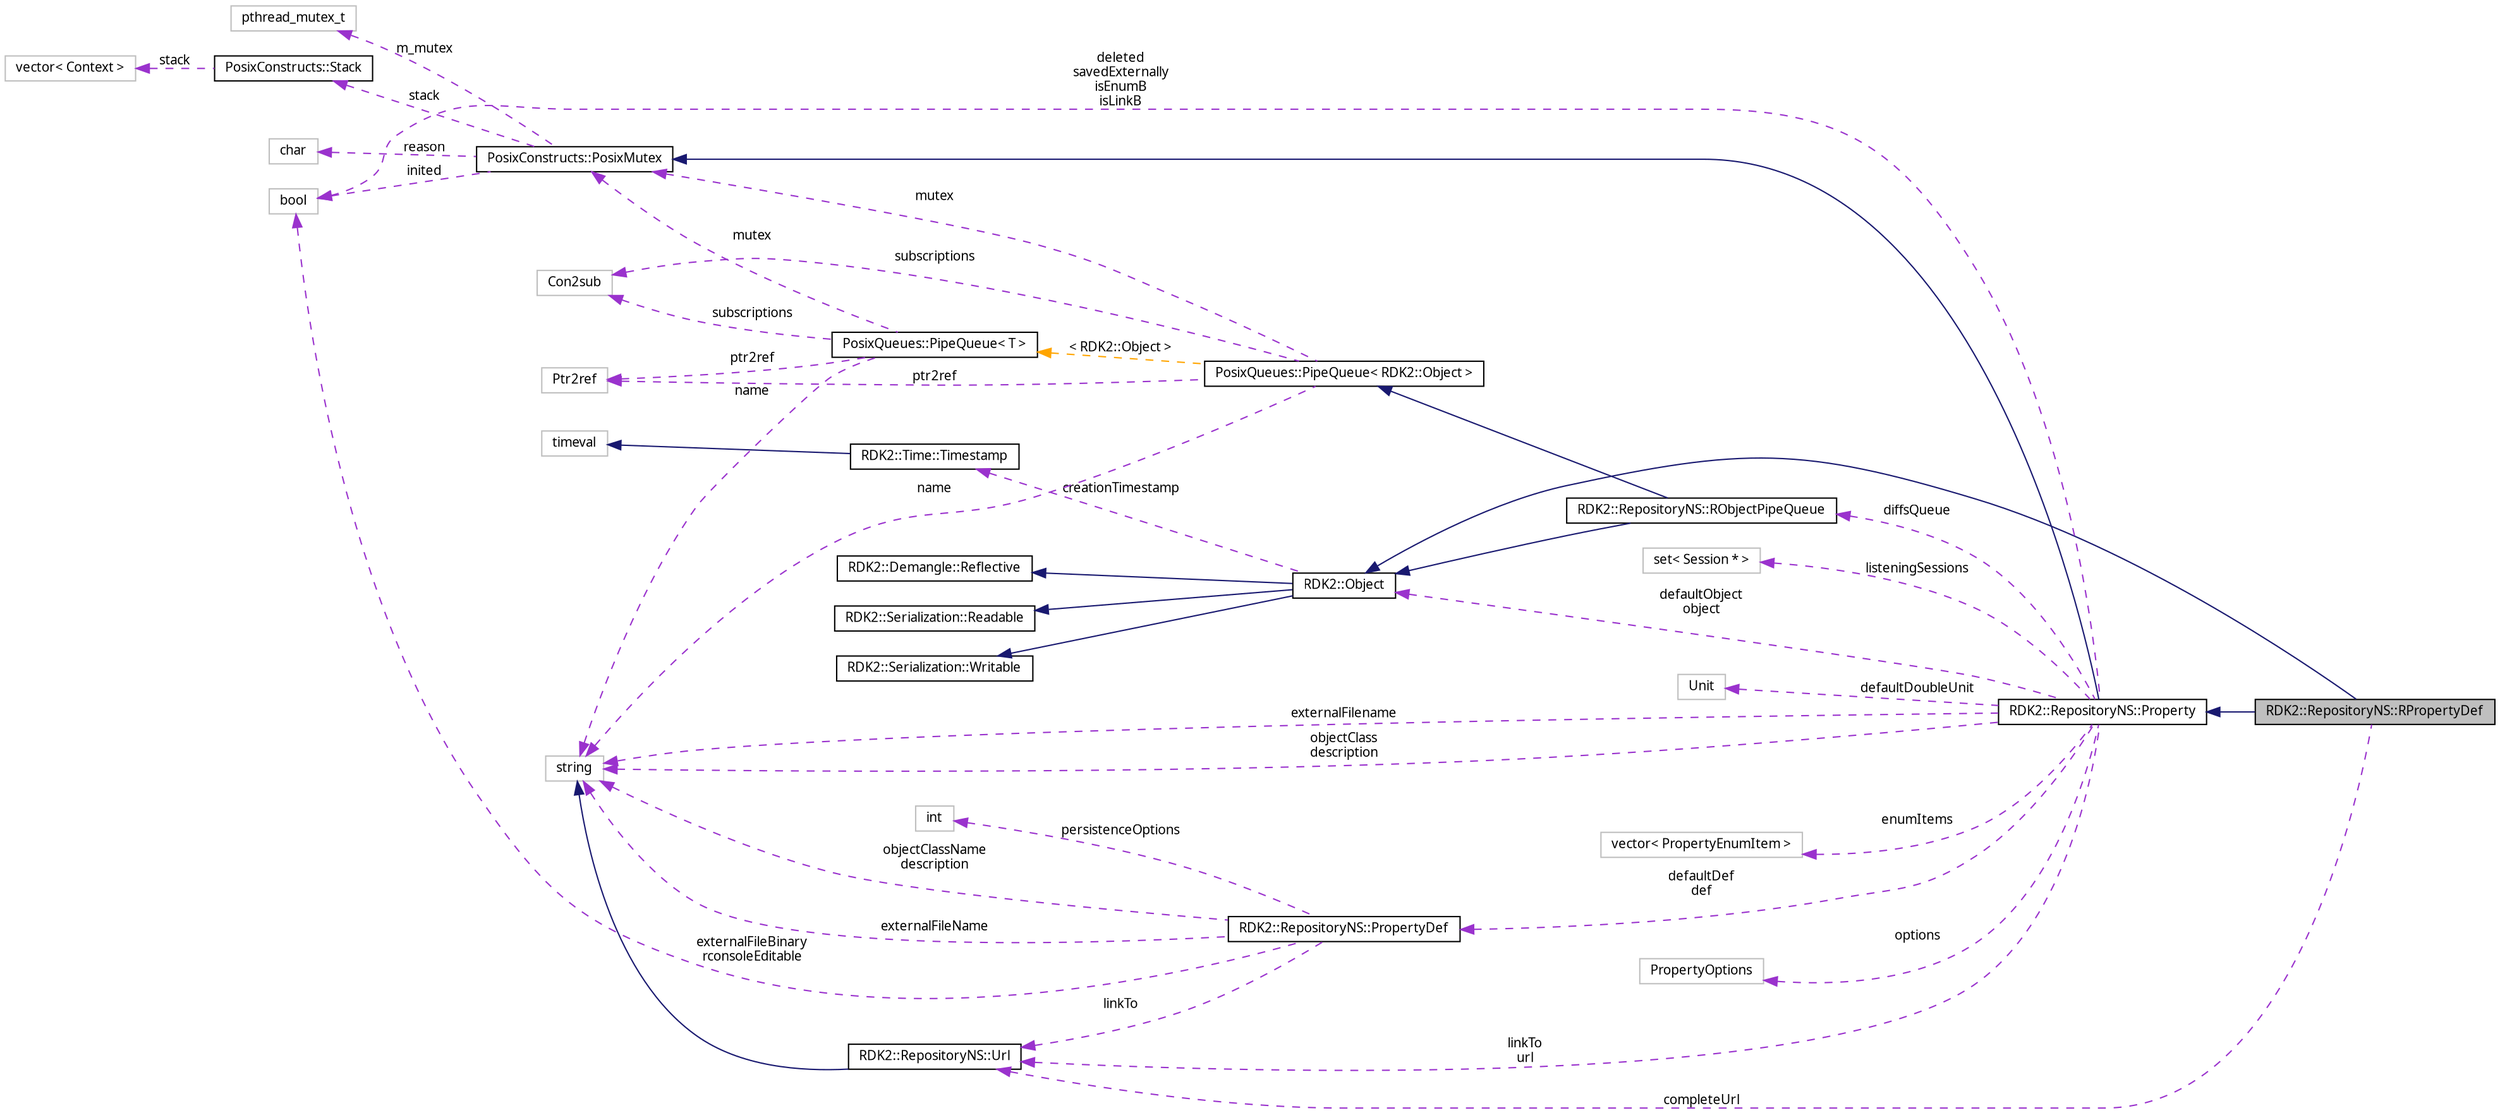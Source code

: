 digraph G
{
  edge [fontname="FreeSans.ttf",fontsize=10,labelfontname="FreeSans.ttf",labelfontsize=10];
  node [fontname="FreeSans.ttf",fontsize=10,shape=record];
  rankdir=LR;
  Node1 [label="RDK2::RepositoryNS::RPropertyDef",height=0.2,width=0.4,color="black", fillcolor="grey75", style="filled" fontcolor="black"];
  Node2 -> Node1 [dir=back,color="midnightblue",fontsize=10,style="solid",fontname="FreeSans.ttf"];
  Node2 [label="RDK2::Object",height=0.2,width=0.4,color="black", fillcolor="white", style="filled",URL="$class_r_d_k2_1_1_object.html"];
  Node3 -> Node2 [dir=back,color="midnightblue",fontsize=10,style="solid",fontname="FreeSans.ttf"];
  Node3 [label="RDK2::Serialization::Readable",height=0.2,width=0.4,color="black", fillcolor="white", style="filled",URL="$class_r_d_k2_1_1_serialization_1_1_readable.html",tooltip="A Readable object is one that implements a deserialization procedure."];
  Node4 -> Node2 [dir=back,color="midnightblue",fontsize=10,style="solid",fontname="FreeSans.ttf"];
  Node4 [label="RDK2::Serialization::Writable",height=0.2,width=0.4,color="black", fillcolor="white", style="filled",URL="$class_r_d_k2_1_1_serialization_1_1_writable.html"];
  Node5 -> Node2 [dir=back,color="midnightblue",fontsize=10,style="solid",fontname="FreeSans.ttf"];
  Node5 [label="RDK2::Demangle::Reflective",height=0.2,width=0.4,color="black", fillcolor="white", style="filled",URL="$struct_r_d_k2_1_1_demangle_1_1_reflective.html"];
  Node6 -> Node2 [dir=back,color="darkorchid3",fontsize=10,style="dashed",label="creationTimestamp",fontname="FreeSans.ttf"];
  Node6 [label="RDK2::Time::Timestamp",height=0.2,width=0.4,color="black", fillcolor="white", style="filled",URL="$struct_r_d_k2_1_1_time_1_1_timestamp.html"];
  Node7 -> Node6 [dir=back,color="midnightblue",fontsize=10,style="solid",fontname="FreeSans.ttf"];
  Node7 [label="timeval",height=0.2,width=0.4,color="grey75", fillcolor="white", style="filled"];
  Node8 -> Node1 [dir=back,color="midnightblue",fontsize=10,style="solid",fontname="FreeSans.ttf"];
  Node8 [label="RDK2::RepositoryNS::Property",height=0.2,width=0.4,color="black", fillcolor="white", style="filled",URL="$class_r_d_k2_1_1_repository_n_s_1_1_property.html"];
  Node9 -> Node8 [dir=back,color="midnightblue",fontsize=10,style="solid",fontname="FreeSans.ttf"];
  Node9 [label="PosixConstructs::PosixMutex",height=0.2,width=0.4,color="black", fillcolor="white", style="filled",URL="$class_posix_constructs_1_1_posix_mutex.html",tooltip="Note: a mutex locked by a thread MUST be unlocked by the same thread."];
  Node10 -> Node9 [dir=back,color="darkorchid3",fontsize=10,style="dashed",label="reason",fontname="FreeSans.ttf"];
  Node10 [label="char",height=0.2,width=0.4,color="grey75", fillcolor="white", style="filled"];
  Node11 -> Node9 [dir=back,color="darkorchid3",fontsize=10,style="dashed",label="m_mutex",fontname="FreeSans.ttf"];
  Node11 [label="pthread_mutex_t",height=0.2,width=0.4,color="grey75", fillcolor="white", style="filled"];
  Node12 -> Node9 [dir=back,color="darkorchid3",fontsize=10,style="dashed",label="inited",fontname="FreeSans.ttf"];
  Node12 [label="bool",height=0.2,width=0.4,color="grey75", fillcolor="white", style="filled"];
  Node13 -> Node9 [dir=back,color="darkorchid3",fontsize=10,style="dashed",label="stack",fontname="FreeSans.ttf"];
  Node13 [label="PosixConstructs::Stack",height=0.2,width=0.4,color="black", fillcolor="white", style="filled",URL="$struct_posix_constructs_1_1_stack.html"];
  Node14 -> Node13 [dir=back,color="darkorchid3",fontsize=10,style="dashed",label="stack",fontname="FreeSans.ttf"];
  Node14 [label="vector\< Context \>",height=0.2,width=0.4,color="grey75", fillcolor="white", style="filled"];
  Node15 -> Node8 [dir=back,color="darkorchid3",fontsize=10,style="dashed",label="listeningSessions",fontname="FreeSans.ttf"];
  Node15 [label="set\< Session * \>",height=0.2,width=0.4,color="grey75", fillcolor="white", style="filled"];
  Node16 -> Node8 [dir=back,color="darkorchid3",fontsize=10,style="dashed",label="externalFilename",fontname="FreeSans.ttf"];
  Node16 [label="string",height=0.2,width=0.4,color="grey75", fillcolor="white", style="filled"];
  Node17 -> Node8 [dir=back,color="darkorchid3",fontsize=10,style="dashed",label="defaultDoubleUnit",fontname="FreeSans.ttf"];
  Node17 [label="Unit",height=0.2,width=0.4,color="grey75", fillcolor="white", style="filled"];
  Node18 -> Node8 [dir=back,color="darkorchid3",fontsize=10,style="dashed",label="enumItems",fontname="FreeSans.ttf"];
  Node18 [label="vector\< PropertyEnumItem \>",height=0.2,width=0.4,color="grey75", fillcolor="white", style="filled"];
  Node19 -> Node8 [dir=back,color="darkorchid3",fontsize=10,style="dashed",label="defaultDef\ndef",fontname="FreeSans.ttf"];
  Node19 [label="RDK2::RepositoryNS::PropertyDef",height=0.2,width=0.4,color="black", fillcolor="white", style="filled",URL="$class_r_d_k2_1_1_repository_n_s_1_1_property_def.html"];
  Node16 -> Node19 [dir=back,color="darkorchid3",fontsize=10,style="dashed",label="externalFileName",fontname="FreeSans.ttf"];
  Node20 -> Node19 [dir=back,color="darkorchid3",fontsize=10,style="dashed",label="linkTo",fontname="FreeSans.ttf"];
  Node20 [label="RDK2::RepositoryNS::Url",height=0.2,width=0.4,color="black", fillcolor="white", style="filled",URL="$class_r_d_k2_1_1_repository_n_s_1_1_url.html"];
  Node16 -> Node20 [dir=back,color="midnightblue",fontsize=10,style="solid",fontname="FreeSans.ttf"];
  Node21 -> Node19 [dir=back,color="darkorchid3",fontsize=10,style="dashed",label="persistenceOptions",fontname="FreeSans.ttf"];
  Node21 [label="int",height=0.2,width=0.4,color="grey75", fillcolor="white", style="filled"];
  Node12 -> Node19 [dir=back,color="darkorchid3",fontsize=10,style="dashed",label="externalFileBinary\nrconsoleEditable",fontname="FreeSans.ttf"];
  Node16 -> Node19 [dir=back,color="darkorchid3",fontsize=10,style="dashed",label="objectClassName\ndescription",fontname="FreeSans.ttf"];
  Node20 -> Node8 [dir=back,color="darkorchid3",fontsize=10,style="dashed",label="linkTo\nurl",fontname="FreeSans.ttf"];
  Node2 -> Node8 [dir=back,color="darkorchid3",fontsize=10,style="dashed",label="defaultObject\nobject",fontname="FreeSans.ttf"];
  Node12 -> Node8 [dir=back,color="darkorchid3",fontsize=10,style="dashed",label="deleted\nsavedExternally\nisEnumB\nisLinkB",fontname="FreeSans.ttf"];
  Node16 -> Node8 [dir=back,color="darkorchid3",fontsize=10,style="dashed",label="objectClass\ndescription",fontname="FreeSans.ttf"];
  Node22 -> Node8 [dir=back,color="darkorchid3",fontsize=10,style="dashed",label="diffsQueue",fontname="FreeSans.ttf"];
  Node22 [label="RDK2::RepositoryNS::RObjectPipeQueue",height=0.2,width=0.4,color="black", fillcolor="white", style="filled",URL="$struct_r_d_k2_1_1_repository_n_s_1_1_r_object_pipe_queue.html"];
  Node2 -> Node22 [dir=back,color="midnightblue",fontsize=10,style="solid",fontname="FreeSans.ttf"];
  Node23 -> Node22 [dir=back,color="midnightblue",fontsize=10,style="solid",fontname="FreeSans.ttf"];
  Node23 [label="PosixQueues::PipeQueue\< RDK2::Object \>",height=0.2,width=0.4,color="black", fillcolor="white", style="filled",URL="$class_posix_queues_1_1_pipe_queue.html"];
  Node24 -> Node23 [dir=back,color="darkorchid3",fontsize=10,style="dashed",label="ptr2ref",fontname="FreeSans.ttf"];
  Node24 [label="Ptr2ref",height=0.2,width=0.4,color="grey75", fillcolor="white", style="filled"];
  Node16 -> Node23 [dir=back,color="darkorchid3",fontsize=10,style="dashed",label="name",fontname="FreeSans.ttf"];
  Node25 -> Node23 [dir=back,color="darkorchid3",fontsize=10,style="dashed",label="subscriptions",fontname="FreeSans.ttf"];
  Node25 [label="Con2sub",height=0.2,width=0.4,color="grey75", fillcolor="white", style="filled"];
  Node9 -> Node23 [dir=back,color="darkorchid3",fontsize=10,style="dashed",label="mutex",fontname="FreeSans.ttf"];
  Node26 -> Node23 [dir=back,color="orange",fontsize=10,style="dashed",label="\< RDK2::Object \>",fontname="FreeSans.ttf"];
  Node26 [label="PosixQueues::PipeQueue\< T \>",height=0.2,width=0.4,color="black", fillcolor="white", style="filled",URL="$class_posix_queues_1_1_pipe_queue.html",tooltip="All functions are thread safe."];
  Node24 -> Node26 [dir=back,color="darkorchid3",fontsize=10,style="dashed",label="ptr2ref",fontname="FreeSans.ttf"];
  Node16 -> Node26 [dir=back,color="darkorchid3",fontsize=10,style="dashed",label="name",fontname="FreeSans.ttf"];
  Node25 -> Node26 [dir=back,color="darkorchid3",fontsize=10,style="dashed",label="subscriptions",fontname="FreeSans.ttf"];
  Node9 -> Node26 [dir=back,color="darkorchid3",fontsize=10,style="dashed",label="mutex",fontname="FreeSans.ttf"];
  Node27 -> Node8 [dir=back,color="darkorchid3",fontsize=10,style="dashed",label="options",fontname="FreeSans.ttf"];
  Node27 [label="PropertyOptions",height=0.2,width=0.4,color="grey75", fillcolor="white", style="filled"];
  Node20 -> Node1 [dir=back,color="darkorchid3",fontsize=10,style="dashed",label="completeUrl",fontname="FreeSans.ttf"];
}
